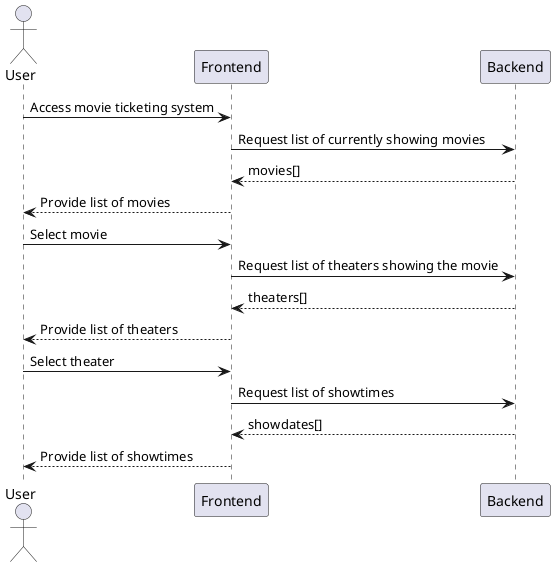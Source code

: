 @startuml

@startuml
actor User as customer
participant "Frontend" as front
participant "Backend" as back

customer -> front : Access movie ticketing system
front -> back : Request list of currently showing movies
front <-- back : movies[]
customer <-- front : Provide list of movies
customer -> front : Select movie
front -> back : Request list of theaters showing the movie
front <-- back : theaters[]
customer <-- front : Provide list of theaters
customer -> front : Select theater
front -> back : Request list of showtimes
front <-- back : showdates[]
customer <-- front : Provide list of showtimes
@enduml

@enduml